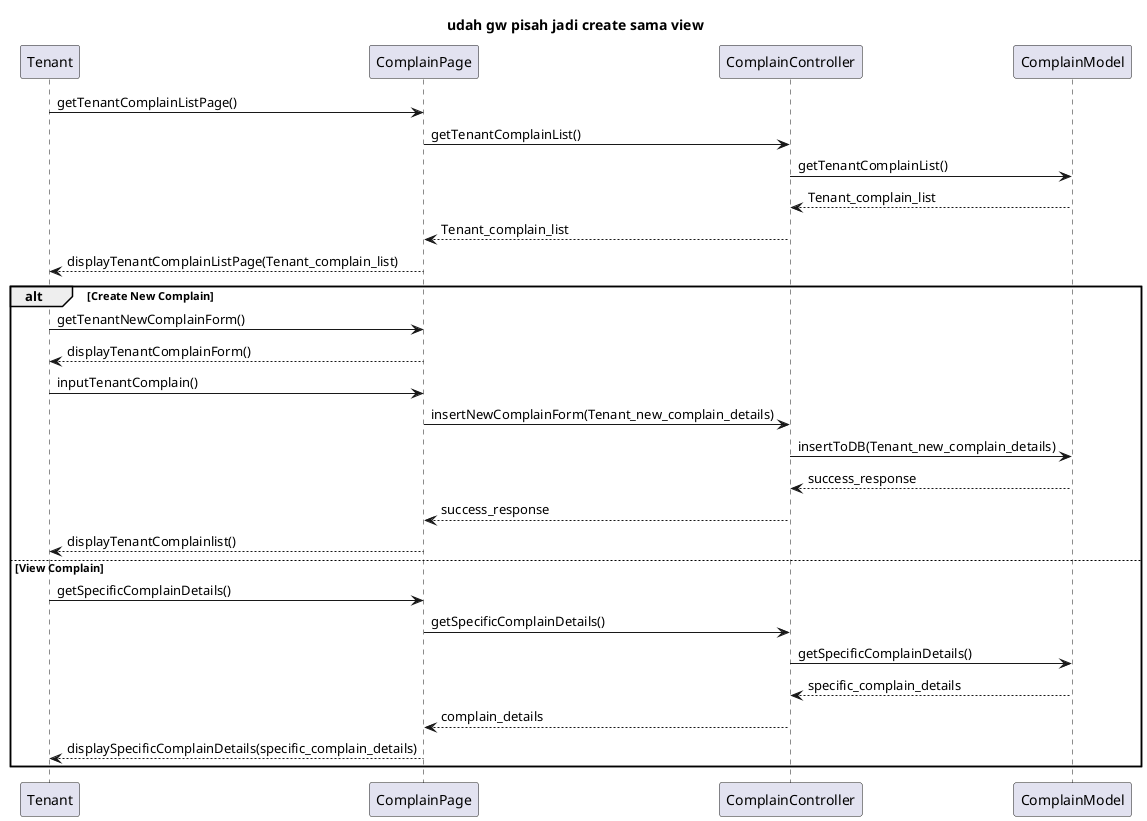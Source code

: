 @startuml
title udah gw pisah jadi create sama view
Tenant -> ComplainPage: getTenantComplainListPage()
ComplainPage -> ComplainController: getTenantComplainList()
ComplainController -> ComplainModel: getTenantComplainList()
ComplainController <-- ComplainModel: Tenant_complain_list
ComplainPage <-- ComplainController: Tenant_complain_list
Tenant <-- ComplainPage: displayTenantComplainListPage(Tenant_complain_list)

alt Create New Complain

    Tenant -> ComplainPage: getTenantNewComplainForm()
    Tenant <-- ComplainPage: displayTenantComplainForm()
    Tenant -> ComplainPage: inputTenantComplain()
    ComplainPage -> ComplainController: insertNewComplainForm(Tenant_new_complain_details)
    ComplainController -> ComplainModel: insertToDB(Tenant_new_complain_details)
    ComplainController <-- ComplainModel: success_response
    ComplainPage <-- ComplainController: success_response
    Tenant <-- ComplainPage: displayTenantComplainlist()
else View Complain

    Tenant -> ComplainPage: getSpecificComplainDetails()
    ComplainPage -> ComplainController: getSpecificComplainDetails()
    ComplainController -> ComplainModel: getSpecificComplainDetails()
    ComplainController <-- ComplainModel: specific_complain_details
    ComplainPage <-- ComplainController: complain_details
    Tenant <-- ComplainPage: displaySpecificComplainDetails(specific_complain_details)
end
@enduml